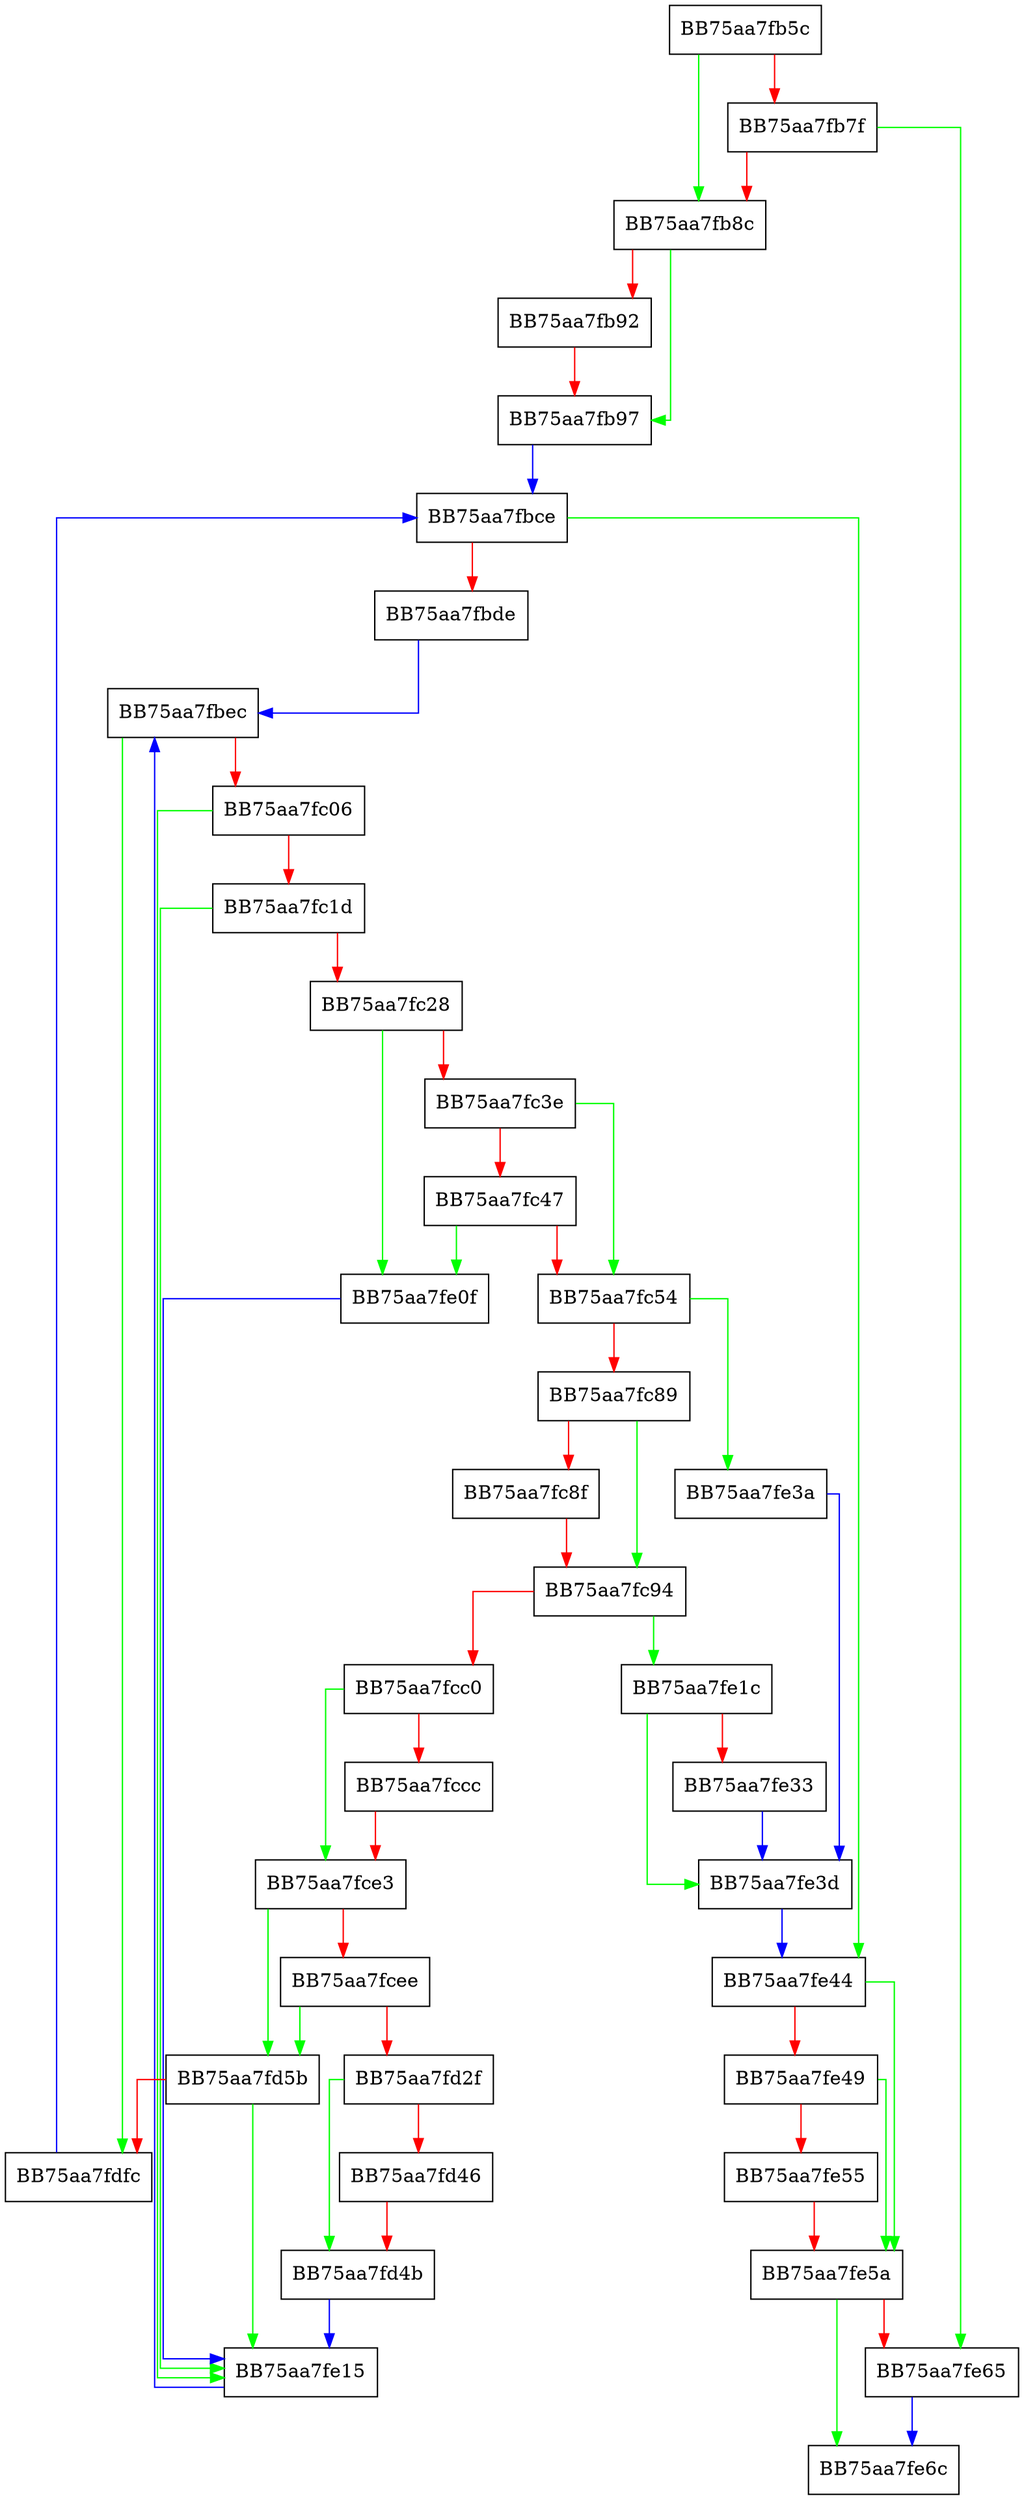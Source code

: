 digraph unload_to_swap {
  node [shape="box"];
  graph [splines=ortho];
  BB75aa7fb5c -> BB75aa7fb8c [color="green"];
  BB75aa7fb5c -> BB75aa7fb7f [color="red"];
  BB75aa7fb7f -> BB75aa7fe65 [color="green"];
  BB75aa7fb7f -> BB75aa7fb8c [color="red"];
  BB75aa7fb8c -> BB75aa7fb97 [color="green"];
  BB75aa7fb8c -> BB75aa7fb92 [color="red"];
  BB75aa7fb92 -> BB75aa7fb97 [color="red"];
  BB75aa7fb97 -> BB75aa7fbce [color="blue"];
  BB75aa7fbce -> BB75aa7fe44 [color="green"];
  BB75aa7fbce -> BB75aa7fbde [color="red"];
  BB75aa7fbde -> BB75aa7fbec [color="blue"];
  BB75aa7fbec -> BB75aa7fdfc [color="green"];
  BB75aa7fbec -> BB75aa7fc06 [color="red"];
  BB75aa7fc06 -> BB75aa7fe15 [color="green"];
  BB75aa7fc06 -> BB75aa7fc1d [color="red"];
  BB75aa7fc1d -> BB75aa7fe15 [color="green"];
  BB75aa7fc1d -> BB75aa7fc28 [color="red"];
  BB75aa7fc28 -> BB75aa7fe0f [color="green"];
  BB75aa7fc28 -> BB75aa7fc3e [color="red"];
  BB75aa7fc3e -> BB75aa7fc54 [color="green"];
  BB75aa7fc3e -> BB75aa7fc47 [color="red"];
  BB75aa7fc47 -> BB75aa7fe0f [color="green"];
  BB75aa7fc47 -> BB75aa7fc54 [color="red"];
  BB75aa7fc54 -> BB75aa7fe3a [color="green"];
  BB75aa7fc54 -> BB75aa7fc89 [color="red"];
  BB75aa7fc89 -> BB75aa7fc94 [color="green"];
  BB75aa7fc89 -> BB75aa7fc8f [color="red"];
  BB75aa7fc8f -> BB75aa7fc94 [color="red"];
  BB75aa7fc94 -> BB75aa7fe1c [color="green"];
  BB75aa7fc94 -> BB75aa7fcc0 [color="red"];
  BB75aa7fcc0 -> BB75aa7fce3 [color="green"];
  BB75aa7fcc0 -> BB75aa7fccc [color="red"];
  BB75aa7fccc -> BB75aa7fce3 [color="red"];
  BB75aa7fce3 -> BB75aa7fd5b [color="green"];
  BB75aa7fce3 -> BB75aa7fcee [color="red"];
  BB75aa7fcee -> BB75aa7fd5b [color="green"];
  BB75aa7fcee -> BB75aa7fd2f [color="red"];
  BB75aa7fd2f -> BB75aa7fd4b [color="green"];
  BB75aa7fd2f -> BB75aa7fd46 [color="red"];
  BB75aa7fd46 -> BB75aa7fd4b [color="red"];
  BB75aa7fd4b -> BB75aa7fe15 [color="blue"];
  BB75aa7fd5b -> BB75aa7fe15 [color="green"];
  BB75aa7fd5b -> BB75aa7fdfc [color="red"];
  BB75aa7fdfc -> BB75aa7fbce [color="blue"];
  BB75aa7fe0f -> BB75aa7fe15 [color="blue"];
  BB75aa7fe15 -> BB75aa7fbec [color="blue"];
  BB75aa7fe1c -> BB75aa7fe3d [color="green"];
  BB75aa7fe1c -> BB75aa7fe33 [color="red"];
  BB75aa7fe33 -> BB75aa7fe3d [color="blue"];
  BB75aa7fe3a -> BB75aa7fe3d [color="blue"];
  BB75aa7fe3d -> BB75aa7fe44 [color="blue"];
  BB75aa7fe44 -> BB75aa7fe5a [color="green"];
  BB75aa7fe44 -> BB75aa7fe49 [color="red"];
  BB75aa7fe49 -> BB75aa7fe5a [color="green"];
  BB75aa7fe49 -> BB75aa7fe55 [color="red"];
  BB75aa7fe55 -> BB75aa7fe5a [color="red"];
  BB75aa7fe5a -> BB75aa7fe6c [color="green"];
  BB75aa7fe5a -> BB75aa7fe65 [color="red"];
  BB75aa7fe65 -> BB75aa7fe6c [color="blue"];
}